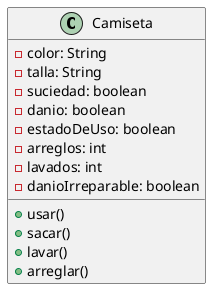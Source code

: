 @startuml
class Camiseta{
- color: String
- talla: String
- suciedad: boolean
- danio: boolean
- estadoDeUso: boolean
- arreglos: int
- lavados: int
- danioIrreparable: boolean

+ usar()
+ sacar()
+ lavar()
+ arreglar()
}

@enduml